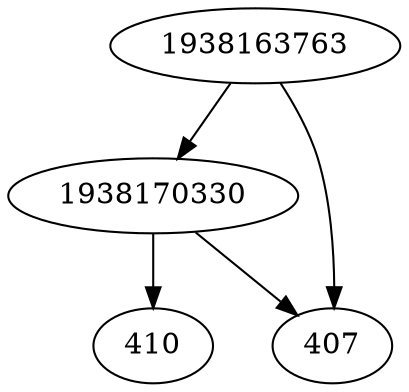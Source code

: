 strict digraph  {
1938170330;
410;
1938163763;
407;
1938170330 -> 407;
1938170330 -> 410;
1938163763 -> 407;
1938163763 -> 1938170330;
}
